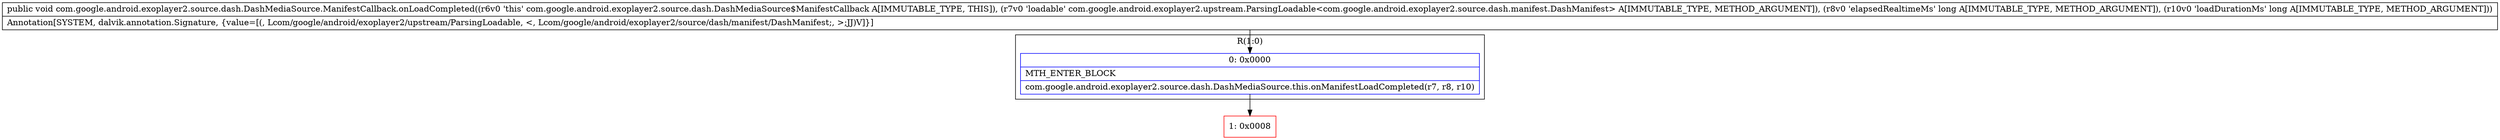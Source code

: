 digraph "CFG forcom.google.android.exoplayer2.source.dash.DashMediaSource.ManifestCallback.onLoadCompleted(Lcom\/google\/android\/exoplayer2\/upstream\/ParsingLoadable;JJ)V" {
subgraph cluster_Region_1517122726 {
label = "R(1:0)";
node [shape=record,color=blue];
Node_0 [shape=record,label="{0\:\ 0x0000|MTH_ENTER_BLOCK\l|com.google.android.exoplayer2.source.dash.DashMediaSource.this.onManifestLoadCompleted(r7, r8, r10)\l}"];
}
Node_1 [shape=record,color=red,label="{1\:\ 0x0008}"];
MethodNode[shape=record,label="{public void com.google.android.exoplayer2.source.dash.DashMediaSource.ManifestCallback.onLoadCompleted((r6v0 'this' com.google.android.exoplayer2.source.dash.DashMediaSource$ManifestCallback A[IMMUTABLE_TYPE, THIS]), (r7v0 'loadable' com.google.android.exoplayer2.upstream.ParsingLoadable\<com.google.android.exoplayer2.source.dash.manifest.DashManifest\> A[IMMUTABLE_TYPE, METHOD_ARGUMENT]), (r8v0 'elapsedRealtimeMs' long A[IMMUTABLE_TYPE, METHOD_ARGUMENT]), (r10v0 'loadDurationMs' long A[IMMUTABLE_TYPE, METHOD_ARGUMENT]))  | Annotation[SYSTEM, dalvik.annotation.Signature, \{value=[(, Lcom\/google\/android\/exoplayer2\/upstream\/ParsingLoadable, \<, Lcom\/google\/android\/exoplayer2\/source\/dash\/manifest\/DashManifest;, \>;JJ)V]\}]\l}"];
MethodNode -> Node_0;
Node_0 -> Node_1;
}

